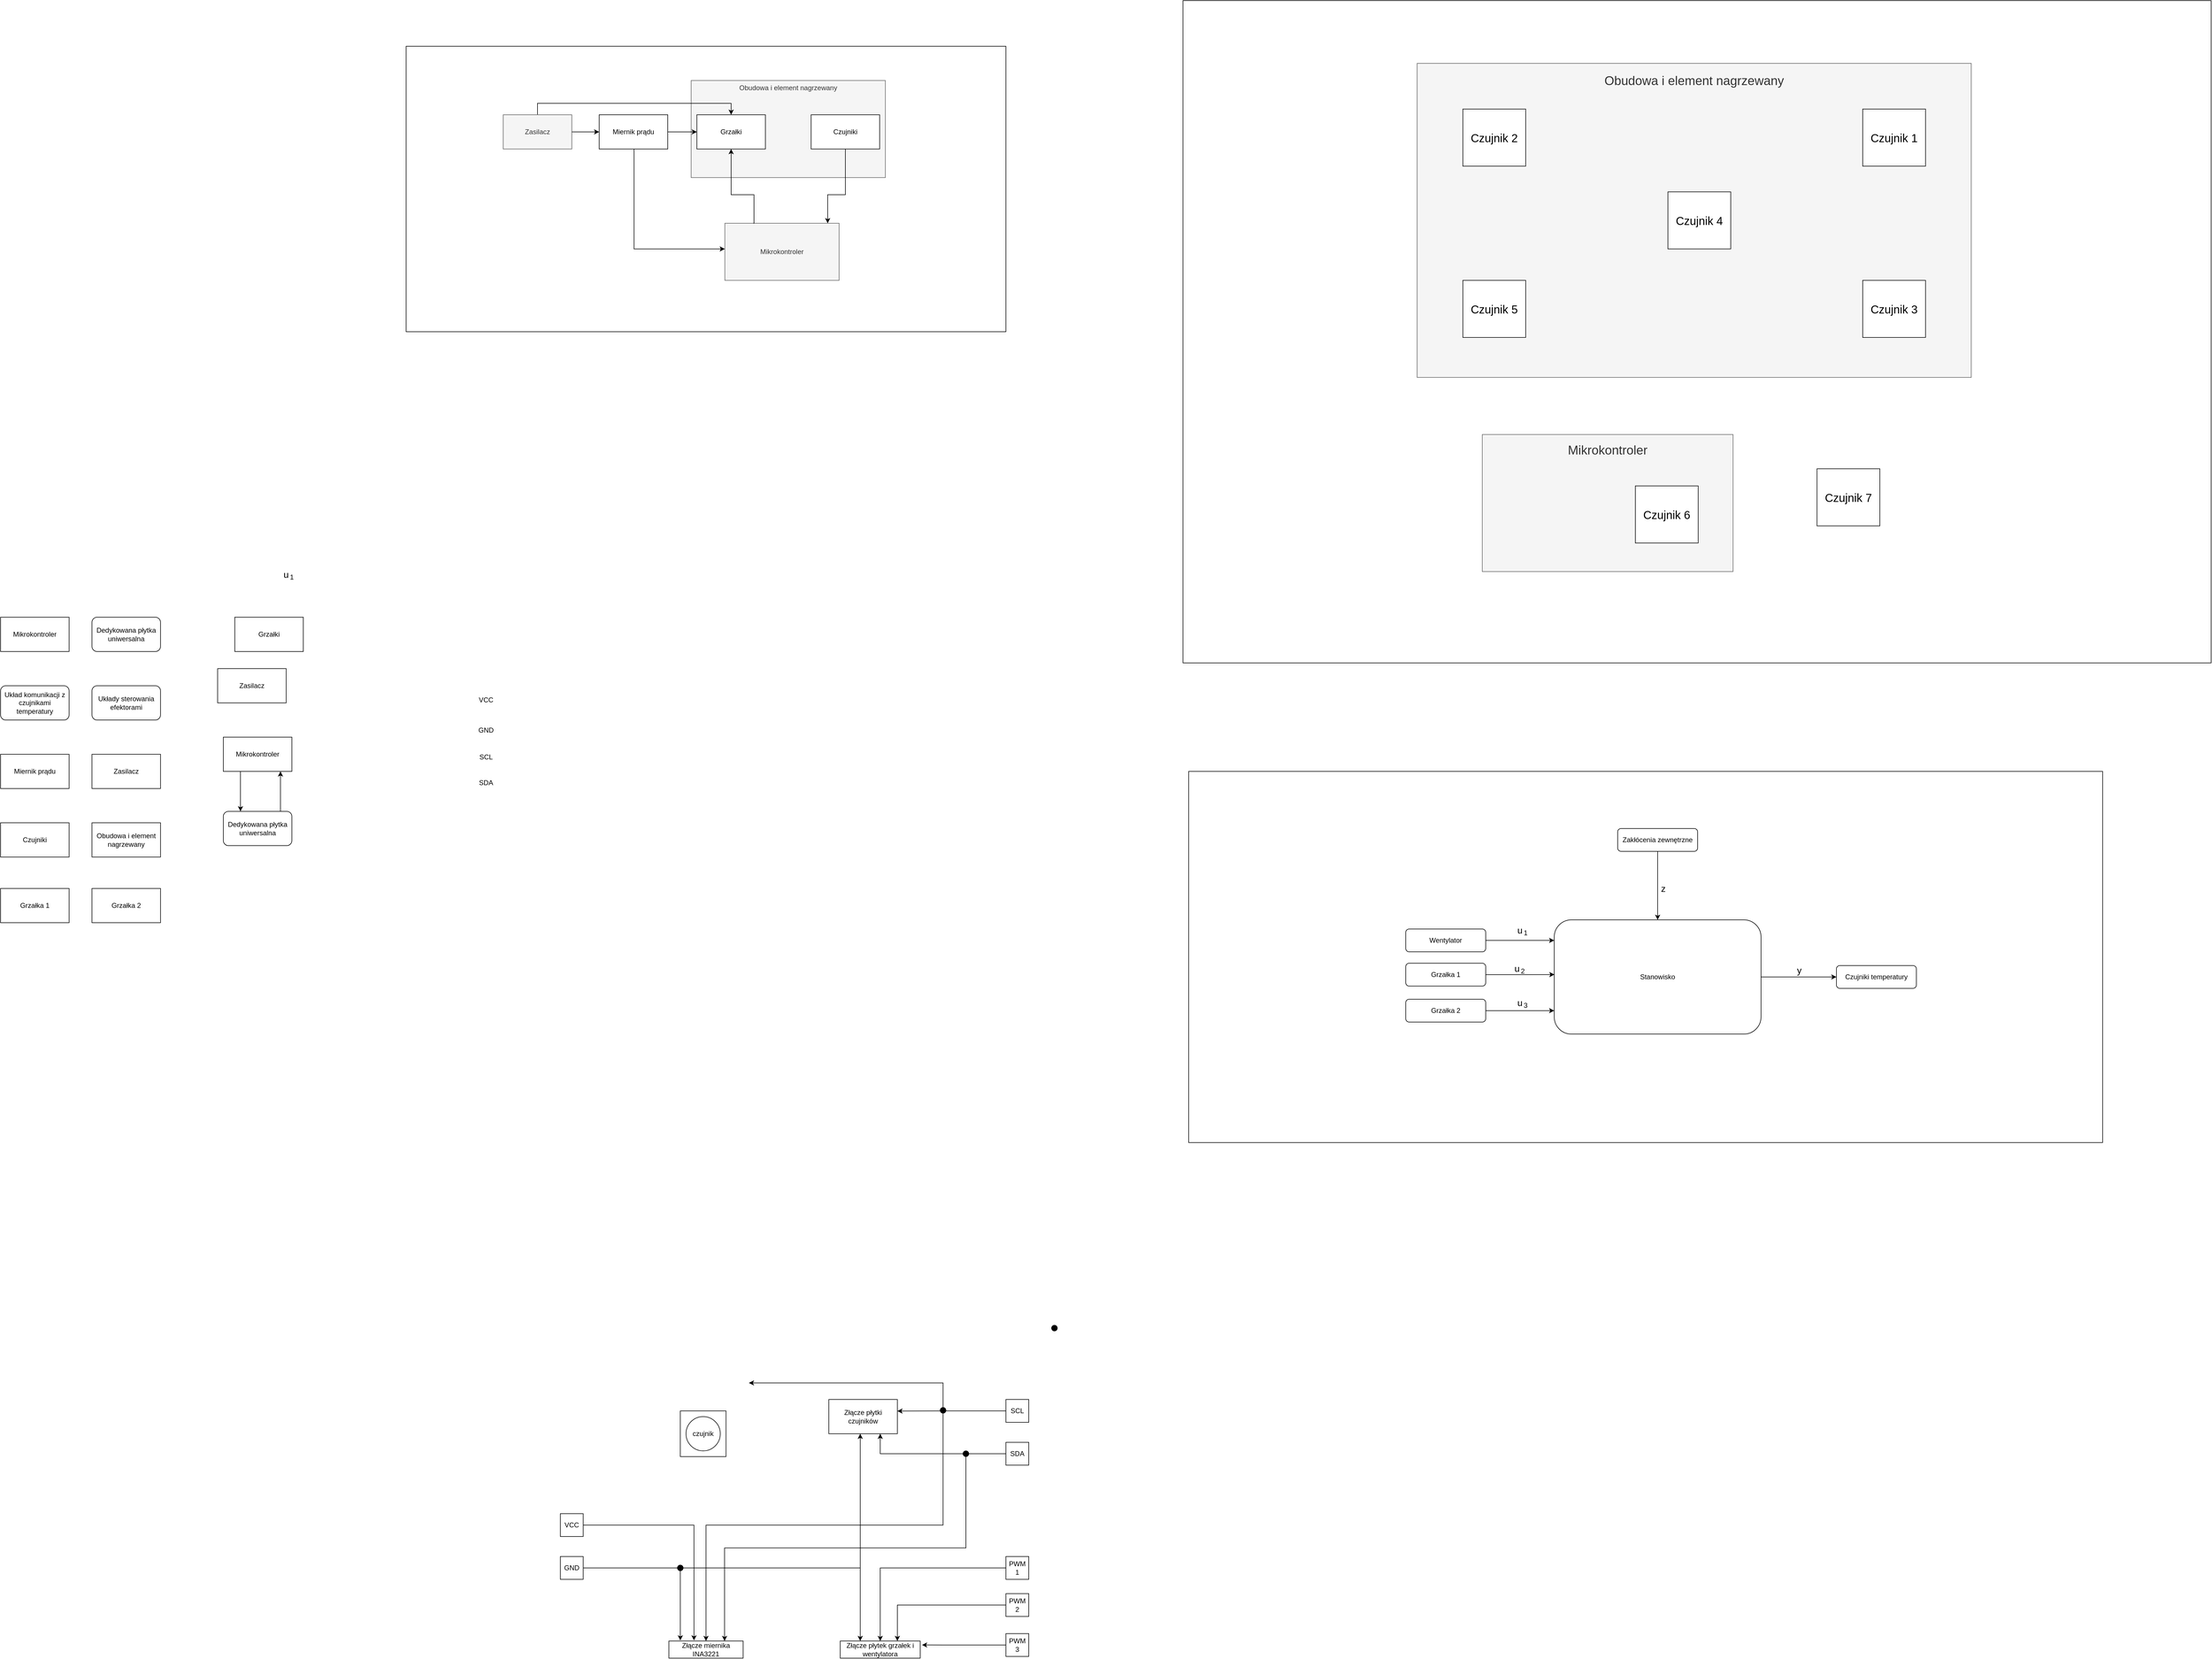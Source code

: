 <mxfile version="24.4.14" type="github">
  <diagram name="Strona-1" id="TVoqLBGjjWDmQXNZdC6m">
    <mxGraphModel dx="1434" dy="1923" grid="1" gridSize="1" guides="1" tooltips="1" connect="1" arrows="1" fold="1" page="1" pageScale="1" pageWidth="827" pageHeight="1169" math="0" shadow="0">
      <root>
        <mxCell id="0" />
        <mxCell id="1" parent="0" />
        <mxCell id="pC0jOW6HphveOgPJ1kEu-1" value="Mikrokontroler" style="rounded=0;whiteSpace=wrap;html=1;" parent="1" vertex="1">
          <mxGeometry x="70" y="80" width="120" height="60" as="geometry" />
        </mxCell>
        <mxCell id="pC0jOW6HphveOgPJ1kEu-2" value="Dedykowana płytka uniwersalna" style="rounded=1;whiteSpace=wrap;html=1;" parent="1" vertex="1">
          <mxGeometry x="230" y="80" width="120" height="60" as="geometry" />
        </mxCell>
        <mxCell id="pC0jOW6HphveOgPJ1kEu-3" value="Układ komunikacji z czujnikami temperatury" style="rounded=1;whiteSpace=wrap;html=1;" parent="1" vertex="1">
          <mxGeometry x="70" y="200" width="120" height="60" as="geometry" />
        </mxCell>
        <mxCell id="pC0jOW6HphveOgPJ1kEu-4" value="Układy sterowania efektorami" style="rounded=1;whiteSpace=wrap;html=1;" parent="1" vertex="1">
          <mxGeometry x="230" y="200" width="120" height="60" as="geometry" />
        </mxCell>
        <mxCell id="pC0jOW6HphveOgPJ1kEu-6" value="Miernik prądu" style="rounded=0;whiteSpace=wrap;html=1;" parent="1" vertex="1">
          <mxGeometry x="70" y="320" width="120" height="60" as="geometry" />
        </mxCell>
        <mxCell id="pC0jOW6HphveOgPJ1kEu-7" value="Zasilacz" style="rounded=0;whiteSpace=wrap;html=1;" parent="1" vertex="1">
          <mxGeometry x="230" y="320" width="120" height="60" as="geometry" />
        </mxCell>
        <mxCell id="pC0jOW6HphveOgPJ1kEu-8" value="Czujniki" style="rounded=0;whiteSpace=wrap;html=1;" parent="1" vertex="1">
          <mxGeometry x="70" y="440" width="120" height="60" as="geometry" />
        </mxCell>
        <mxCell id="pC0jOW6HphveOgPJ1kEu-9" value="Obudowa i element nagrzewany" style="rounded=0;whiteSpace=wrap;html=1;" parent="1" vertex="1">
          <mxGeometry x="230" y="440" width="120" height="60" as="geometry" />
        </mxCell>
        <mxCell id="pC0jOW6HphveOgPJ1kEu-10" value="Grzałka 1" style="rounded=0;whiteSpace=wrap;html=1;" parent="1" vertex="1">
          <mxGeometry x="70" y="555" width="120" height="60" as="geometry" />
        </mxCell>
        <mxCell id="pC0jOW6HphveOgPJ1kEu-11" value="Grzałka 2" style="rounded=0;whiteSpace=wrap;html=1;" parent="1" vertex="1">
          <mxGeometry x="230" y="555" width="120" height="60" as="geometry" />
        </mxCell>
        <mxCell id="pC0jOW6HphveOgPJ1kEu-13" value="Grzałki" style="rounded=0;whiteSpace=wrap;html=1;" parent="1" vertex="1">
          <mxGeometry x="480" y="80" width="120" height="60" as="geometry" />
        </mxCell>
        <mxCell id="pC0jOW6HphveOgPJ1kEu-18" style="edgeStyle=orthogonalEdgeStyle;rounded=0;orthogonalLoop=1;jettySize=auto;html=1;" parent="1" source="pC0jOW6HphveOgPJ1kEu-14" target="pC0jOW6HphveOgPJ1kEu-16" edge="1">
          <mxGeometry relative="1" as="geometry">
            <Array as="points">
              <mxPoint x="490" y="390" />
              <mxPoint x="490" y="390" />
            </Array>
          </mxGeometry>
        </mxCell>
        <mxCell id="pC0jOW6HphveOgPJ1kEu-14" value="Mikrokontroler" style="rounded=0;whiteSpace=wrap;html=1;" parent="1" vertex="1">
          <mxGeometry x="460" y="290" width="120" height="60" as="geometry" />
        </mxCell>
        <mxCell id="pC0jOW6HphveOgPJ1kEu-15" value="Zasilacz" style="rounded=0;whiteSpace=wrap;html=1;" parent="1" vertex="1">
          <mxGeometry x="450" y="170" width="120" height="60" as="geometry" />
        </mxCell>
        <mxCell id="pC0jOW6HphveOgPJ1kEu-16" value="Dedykowana płytka uniwersalna" style="rounded=1;whiteSpace=wrap;html=1;" parent="1" vertex="1">
          <mxGeometry x="460" y="420" width="120" height="60" as="geometry" />
        </mxCell>
        <mxCell id="pC0jOW6HphveOgPJ1kEu-17" style="edgeStyle=orthogonalEdgeStyle;rounded=0;orthogonalLoop=1;jettySize=auto;html=1;" parent="1" source="pC0jOW6HphveOgPJ1kEu-16" target="pC0jOW6HphveOgPJ1kEu-14" edge="1">
          <mxGeometry relative="1" as="geometry">
            <Array as="points">
              <mxPoint x="560" y="380" />
              <mxPoint x="560" y="380" />
            </Array>
          </mxGeometry>
        </mxCell>
        <mxCell id="pC0jOW6HphveOgPJ1kEu-35" value="" style="rounded=0;whiteSpace=wrap;html=1;" parent="1" vertex="1">
          <mxGeometry x="780" y="-920" width="1050" height="500" as="geometry" />
        </mxCell>
        <mxCell id="pC0jOW6HphveOgPJ1kEu-36" value="&lt;div&gt;Obudowa i element nagrzewany&lt;/div&gt;&lt;div&gt;&lt;br&gt;&lt;/div&gt;&lt;div&gt;&lt;br&gt;&lt;/div&gt;&lt;div&gt;&lt;br&gt;&lt;/div&gt;&lt;div&gt;&lt;br&gt;&lt;/div&gt;&lt;div&gt;&lt;br&gt;&lt;/div&gt;&lt;div&gt;&lt;br&gt;&lt;/div&gt;&lt;div&gt;&lt;br&gt;&lt;/div&gt;&lt;div&gt;&lt;br&gt;&lt;/div&gt;&lt;div&gt;&lt;br&gt;&lt;/div&gt;&lt;div&gt;&lt;br&gt;&lt;/div&gt;" style="rounded=0;whiteSpace=wrap;html=1;fillColor=#f5f5f5;fontColor=#333333;strokeColor=#666666;" parent="1" vertex="1">
          <mxGeometry x="1279" y="-860" width="340" height="170" as="geometry" />
        </mxCell>
        <mxCell id="pC0jOW6HphveOgPJ1kEu-37" value="Grzałki" style="rounded=0;whiteSpace=wrap;html=1;" parent="1" vertex="1">
          <mxGeometry x="1289" y="-800" width="120" height="60" as="geometry" />
        </mxCell>
        <mxCell id="pC0jOW6HphveOgPJ1kEu-38" style="edgeStyle=orthogonalEdgeStyle;rounded=0;orthogonalLoop=1;jettySize=auto;html=1;" parent="1" source="pC0jOW6HphveOgPJ1kEu-39" target="pC0jOW6HphveOgPJ1kEu-40" edge="1">
          <mxGeometry relative="1" as="geometry">
            <Array as="points">
              <mxPoint x="1549" y="-660" />
              <mxPoint x="1518" y="-660" />
            </Array>
          </mxGeometry>
        </mxCell>
        <mxCell id="pC0jOW6HphveOgPJ1kEu-39" value="Czujniki" style="rounded=0;whiteSpace=wrap;html=1;" parent="1" vertex="1">
          <mxGeometry x="1489" y="-800" width="120" height="60" as="geometry" />
        </mxCell>
        <mxCell id="pC0jOW6HphveOgPJ1kEu-40" value="Mikrokontroler" style="rounded=0;whiteSpace=wrap;html=1;fillColor=#f5f5f5;fontColor=#333333;strokeColor=#666666;" parent="1" vertex="1">
          <mxGeometry x="1338" y="-610" width="200" height="100" as="geometry" />
        </mxCell>
        <mxCell id="pC0jOW6HphveOgPJ1kEu-41" style="edgeStyle=orthogonalEdgeStyle;rounded=0;orthogonalLoop=1;jettySize=auto;html=1;exitX=0.25;exitY=0;exitDx=0;exitDy=0;" parent="1" source="pC0jOW6HphveOgPJ1kEu-40" edge="1">
          <mxGeometry relative="1" as="geometry">
            <mxPoint x="1389" y="-580" as="sourcePoint" />
            <mxPoint x="1349" y="-740" as="targetPoint" />
            <Array as="points">
              <mxPoint x="1389" y="-660" />
              <mxPoint x="1349" y="-660" />
            </Array>
          </mxGeometry>
        </mxCell>
        <mxCell id="pC0jOW6HphveOgPJ1kEu-42" style="edgeStyle=orthogonalEdgeStyle;rounded=0;orthogonalLoop=1;jettySize=auto;html=1;entryX=0;entryY=0.5;entryDx=0;entryDy=0;" parent="1" source="pC0jOW6HphveOgPJ1kEu-44" target="pC0jOW6HphveOgPJ1kEu-47" edge="1">
          <mxGeometry relative="1" as="geometry" />
        </mxCell>
        <mxCell id="pC0jOW6HphveOgPJ1kEu-43" style="edgeStyle=orthogonalEdgeStyle;rounded=0;orthogonalLoop=1;jettySize=auto;html=1;" parent="1" source="pC0jOW6HphveOgPJ1kEu-44" target="pC0jOW6HphveOgPJ1kEu-37" edge="1">
          <mxGeometry relative="1" as="geometry">
            <Array as="points">
              <mxPoint x="1010" y="-820" />
              <mxPoint x="1349" y="-820" />
            </Array>
          </mxGeometry>
        </mxCell>
        <mxCell id="pC0jOW6HphveOgPJ1kEu-44" value="Zasilacz" style="rounded=0;whiteSpace=wrap;html=1;fillColor=#f5f5f5;fontColor=#333333;strokeColor=#666666;" parent="1" vertex="1">
          <mxGeometry x="950" y="-800" width="120" height="60" as="geometry" />
        </mxCell>
        <mxCell id="pC0jOW6HphveOgPJ1kEu-45" style="edgeStyle=orthogonalEdgeStyle;rounded=0;orthogonalLoop=1;jettySize=auto;html=1;" parent="1" source="pC0jOW6HphveOgPJ1kEu-47" target="pC0jOW6HphveOgPJ1kEu-37" edge="1">
          <mxGeometry relative="1" as="geometry" />
        </mxCell>
        <mxCell id="pC0jOW6HphveOgPJ1kEu-46" style="edgeStyle=orthogonalEdgeStyle;rounded=0;orthogonalLoop=1;jettySize=auto;html=1;" parent="1" source="pC0jOW6HphveOgPJ1kEu-47" edge="1">
          <mxGeometry relative="1" as="geometry">
            <mxPoint x="1338" y="-565" as="targetPoint" />
            <Array as="points">
              <mxPoint x="1179" y="-565" />
            </Array>
          </mxGeometry>
        </mxCell>
        <mxCell id="pC0jOW6HphveOgPJ1kEu-47" value="Miernik prądu" style="rounded=0;whiteSpace=wrap;html=1;" parent="1" vertex="1">
          <mxGeometry x="1118" y="-800" width="120" height="60" as="geometry" />
        </mxCell>
        <mxCell id="pC0jOW6HphveOgPJ1kEu-59" value="" style="rounded=0;whiteSpace=wrap;html=1;" parent="1" vertex="1">
          <mxGeometry x="2140" y="-1000" width="1800" height="1160" as="geometry" />
        </mxCell>
        <mxCell id="pC0jOW6HphveOgPJ1kEu-60" value="&lt;div style=&quot;font-size: 22px;&quot;&gt;Obudowa i element nagrzewany&lt;/div&gt;&lt;div&gt;&lt;br&gt;&lt;/div&gt;&lt;div&gt;&lt;br&gt;&lt;/div&gt;&lt;div&gt;&lt;br&gt;&lt;/div&gt;&lt;div&gt;&lt;br&gt;&lt;/div&gt;&lt;div&gt;&lt;br&gt;&lt;/div&gt;&lt;div&gt;&lt;br&gt;&lt;/div&gt;&lt;div&gt;&lt;br&gt;&lt;/div&gt;&lt;div&gt;&lt;br&gt;&lt;/div&gt;&lt;div&gt;&lt;br&gt;&lt;/div&gt;&lt;div&gt;&lt;br&gt;&lt;/div&gt;&lt;div&gt;&lt;br&gt;&lt;/div&gt;&lt;div&gt;&lt;br&gt;&lt;/div&gt;&lt;div&gt;&lt;br&gt;&lt;/div&gt;&lt;div&gt;&lt;br&gt;&lt;/div&gt;&lt;div&gt;&lt;br&gt;&lt;/div&gt;&lt;div&gt;&lt;br&gt;&lt;/div&gt;&lt;div&gt;&lt;br&gt;&lt;/div&gt;&lt;div&gt;&lt;br&gt;&lt;/div&gt;&lt;div&gt;&lt;br&gt;&lt;/div&gt;&lt;div&gt;&lt;br&gt;&lt;/div&gt;&lt;div&gt;&lt;br&gt;&lt;/div&gt;&lt;div&gt;&lt;br&gt;&lt;/div&gt;&lt;div&gt;&lt;br&gt;&lt;/div&gt;&lt;div&gt;&lt;br&gt;&lt;/div&gt;&lt;div&gt;&lt;br&gt;&lt;/div&gt;&lt;div&gt;&lt;br&gt;&lt;/div&gt;&lt;div&gt;&lt;br&gt;&lt;/div&gt;&lt;div&gt;&lt;br&gt;&lt;/div&gt;&lt;div&gt;&lt;br&gt;&lt;/div&gt;&lt;div&gt;&lt;br&gt;&lt;/div&gt;&lt;div&gt;&lt;br&gt;&lt;/div&gt;&lt;div&gt;&lt;br&gt;&lt;/div&gt;&lt;div&gt;&lt;br&gt;&lt;/div&gt;&lt;div&gt;&lt;br&gt;&lt;/div&gt;" style="rounded=0;whiteSpace=wrap;html=1;fillColor=#f5f5f5;fontColor=#333333;strokeColor=#666666;" parent="1" vertex="1">
          <mxGeometry x="2550" y="-890" width="970" height="550" as="geometry" />
        </mxCell>
        <mxCell id="pC0jOW6HphveOgPJ1kEu-61" value="&lt;font style=&quot;font-size: 20px;&quot;&gt;Czujnik 1&lt;/font&gt;" style="rounded=0;whiteSpace=wrap;html=1;" parent="1" vertex="1">
          <mxGeometry x="3330" y="-810" width="110" height="100" as="geometry" />
        </mxCell>
        <mxCell id="pC0jOW6HphveOgPJ1kEu-62" value="&lt;font style=&quot;font-size: 20px;&quot;&gt;Czujnik 2&lt;/font&gt;" style="rounded=0;whiteSpace=wrap;html=1;" parent="1" vertex="1">
          <mxGeometry x="2630" y="-810" width="110" height="100" as="geometry" />
        </mxCell>
        <mxCell id="pC0jOW6HphveOgPJ1kEu-63" value="&lt;font style=&quot;font-size: 20px;&quot;&gt;Czujnik 3&lt;br&gt;&lt;/font&gt;" style="rounded=0;whiteSpace=wrap;html=1;" parent="1" vertex="1">
          <mxGeometry x="3330" y="-510" width="110" height="100" as="geometry" />
        </mxCell>
        <mxCell id="pC0jOW6HphveOgPJ1kEu-64" value="&lt;font style=&quot;font-size: 20px;&quot;&gt;Czujnik 4&lt;/font&gt;" style="rounded=0;whiteSpace=wrap;html=1;" parent="1" vertex="1">
          <mxGeometry x="2989" y="-665" width="110" height="100" as="geometry" />
        </mxCell>
        <mxCell id="pC0jOW6HphveOgPJ1kEu-65" value="&lt;font style=&quot;font-size: 20px;&quot;&gt;Czujnik 5&lt;/font&gt;" style="rounded=0;whiteSpace=wrap;html=1;" parent="1" vertex="1">
          <mxGeometry x="2630" y="-510" width="110" height="100" as="geometry" />
        </mxCell>
        <mxCell id="pC0jOW6HphveOgPJ1kEu-66" value="&lt;font style=&quot;font-size: 20px;&quot;&gt;Czujnik 7&lt;/font&gt;" style="rounded=0;whiteSpace=wrap;html=1;" parent="1" vertex="1">
          <mxGeometry x="3250" y="-180" width="110" height="100" as="geometry" />
        </mxCell>
        <mxCell id="pC0jOW6HphveOgPJ1kEu-67" value="&lt;div&gt;&lt;font style=&quot;font-size: 22px;&quot;&gt;Mikrokontroler&lt;br&gt;&lt;/font&gt;&lt;/div&gt;&lt;div&gt;&lt;font style=&quot;font-size: 22px;&quot;&gt;&lt;br&gt;&lt;/font&gt;&lt;/div&gt;&lt;div&gt;&lt;font style=&quot;font-size: 22px;&quot;&gt;&lt;br&gt;&lt;/font&gt;&lt;/div&gt;&lt;div&gt;&lt;font style=&quot;font-size: 22px;&quot;&gt;&lt;br&gt;&lt;/font&gt;&lt;/div&gt;&lt;div&gt;&lt;font style=&quot;font-size: 22px;&quot;&gt;&lt;br&gt;&lt;/font&gt;&lt;/div&gt;&lt;div&gt;&lt;font style=&quot;font-size: 22px;&quot;&gt;&lt;br&gt;&lt;/font&gt;&lt;/div&gt;&lt;div&gt;&lt;font style=&quot;font-size: 22px;&quot;&gt;&lt;br&gt;&lt;/font&gt;&lt;/div&gt;&lt;div&gt;&lt;font style=&quot;font-size: 22px;&quot;&gt;&lt;br&gt;&lt;/font&gt;&lt;/div&gt;" style="rounded=0;whiteSpace=wrap;html=1;fillColor=#f5f5f5;fontColor=#333333;strokeColor=#666666;" parent="1" vertex="1">
          <mxGeometry x="2664" y="-240" width="439" height="240" as="geometry" />
        </mxCell>
        <mxCell id="pC0jOW6HphveOgPJ1kEu-68" value="&lt;div&gt;&lt;font style=&quot;font-size: 20px;&quot;&gt;Czujnik 6&lt;/font&gt;&lt;/div&gt;" style="rounded=0;whiteSpace=wrap;html=1;" parent="1" vertex="1">
          <mxGeometry x="2932" y="-150" width="110" height="100" as="geometry" />
        </mxCell>
        <mxCell id="pHqsY_IIVxixsN0j4mrD-13" value="&lt;font style=&quot;font-size: 16px;&quot;&gt;u&lt;/font&gt;" style="text;html=1;align=center;verticalAlign=middle;whiteSpace=wrap;rounded=0;" parent="1" vertex="1">
          <mxGeometry x="540" y="-10" width="60" height="30" as="geometry" />
        </mxCell>
        <mxCell id="pHqsY_IIVxixsN0j4mrD-14" value="1" style="text;html=1;align=center;verticalAlign=middle;whiteSpace=wrap;rounded=0;" parent="1" vertex="1">
          <mxGeometry x="550" y="-5" width="60" height="30" as="geometry" />
        </mxCell>
        <mxCell id="pHqsY_IIVxixsN0j4mrD-23" value="" style="rounded=0;whiteSpace=wrap;html=1;" parent="1" vertex="1">
          <mxGeometry x="2150" y="350" width="1600" height="650" as="geometry" />
        </mxCell>
        <mxCell id="pHqsY_IIVxixsN0j4mrD-24" style="edgeStyle=orthogonalEdgeStyle;rounded=0;orthogonalLoop=1;jettySize=auto;html=1;entryX=0;entryY=0.5;entryDx=0;entryDy=0;" parent="1" source="pHqsY_IIVxixsN0j4mrD-25" target="pHqsY_IIVxixsN0j4mrD-34" edge="1">
          <mxGeometry relative="1" as="geometry" />
        </mxCell>
        <mxCell id="pHqsY_IIVxixsN0j4mrD-25" value="Stanowisko" style="rounded=1;whiteSpace=wrap;html=1;" parent="1" vertex="1">
          <mxGeometry x="2790" y="610" width="362" height="200" as="geometry" />
        </mxCell>
        <mxCell id="pHqsY_IIVxixsN0j4mrD-26" style="edgeStyle=orthogonalEdgeStyle;rounded=0;orthogonalLoop=1;jettySize=auto;html=1;entryX=0;entryY=0.25;entryDx=0;entryDy=0;" parent="1" source="pHqsY_IIVxixsN0j4mrD-27" edge="1">
          <mxGeometry relative="1" as="geometry">
            <mxPoint x="2790" y="646" as="targetPoint" />
          </mxGeometry>
        </mxCell>
        <mxCell id="pHqsY_IIVxixsN0j4mrD-27" value="Wentylator" style="rounded=1;whiteSpace=wrap;html=1;" parent="1" vertex="1">
          <mxGeometry x="2530" y="626" width="140" height="40" as="geometry" />
        </mxCell>
        <mxCell id="pHqsY_IIVxixsN0j4mrD-28" value="Grzałka 1" style="rounded=1;whiteSpace=wrap;html=1;" parent="1" vertex="1">
          <mxGeometry x="2530" y="686" width="140" height="40" as="geometry" />
        </mxCell>
        <mxCell id="pHqsY_IIVxixsN0j4mrD-29" style="edgeStyle=orthogonalEdgeStyle;rounded=0;orthogonalLoop=1;jettySize=auto;html=1;" parent="1" source="pHqsY_IIVxixsN0j4mrD-30" target="pHqsY_IIVxixsN0j4mrD-25" edge="1">
          <mxGeometry relative="1" as="geometry" />
        </mxCell>
        <mxCell id="pHqsY_IIVxixsN0j4mrD-30" value="Zakłócenia zewnętrzne" style="rounded=1;whiteSpace=wrap;html=1;" parent="1" vertex="1">
          <mxGeometry x="2901" y="450" width="140" height="40" as="geometry" />
        </mxCell>
        <mxCell id="pHqsY_IIVxixsN0j4mrD-31" style="edgeStyle=orthogonalEdgeStyle;rounded=0;orthogonalLoop=1;jettySize=auto;html=1;entryX=0.001;entryY=0.704;entryDx=0;entryDy=0;entryPerimeter=0;" parent="1" source="pHqsY_IIVxixsN0j4mrD-28" edge="1">
          <mxGeometry relative="1" as="geometry">
            <mxPoint x="2790.362" y="705.8" as="targetPoint" />
          </mxGeometry>
        </mxCell>
        <mxCell id="pHqsY_IIVxixsN0j4mrD-32" style="edgeStyle=orthogonalEdgeStyle;rounded=0;orthogonalLoop=1;jettySize=auto;html=1;entryX=0;entryY=0.75;entryDx=0;entryDy=0;" parent="1" source="pHqsY_IIVxixsN0j4mrD-33" edge="1">
          <mxGeometry relative="1" as="geometry">
            <mxPoint x="2790" y="769" as="targetPoint" />
          </mxGeometry>
        </mxCell>
        <mxCell id="pHqsY_IIVxixsN0j4mrD-33" value="&lt;div&gt;Grzałka 2&lt;/div&gt;" style="rounded=1;whiteSpace=wrap;html=1;" parent="1" vertex="1">
          <mxGeometry x="2530" y="749" width="140" height="40" as="geometry" />
        </mxCell>
        <mxCell id="pHqsY_IIVxixsN0j4mrD-34" value="Czujniki temperatury" style="rounded=1;whiteSpace=wrap;html=1;" parent="1" vertex="1">
          <mxGeometry x="3284" y="690" width="140" height="40" as="geometry" />
        </mxCell>
        <mxCell id="pHqsY_IIVxixsN0j4mrD-35" value="&lt;font style=&quot;font-size: 16px;&quot;&gt;z&lt;/font&gt;" style="text;html=1;align=center;verticalAlign=middle;whiteSpace=wrap;rounded=0;" parent="1" vertex="1">
          <mxGeometry x="2951" y="540" width="60" height="30" as="geometry" />
        </mxCell>
        <mxCell id="pHqsY_IIVxixsN0j4mrD-36" value="&lt;font style=&quot;font-size: 16px;&quot;&gt;u&lt;/font&gt;" style="text;html=1;align=center;verticalAlign=middle;whiteSpace=wrap;rounded=0;" parent="1" vertex="1">
          <mxGeometry x="2700" y="613" width="60" height="30" as="geometry" />
        </mxCell>
        <mxCell id="pHqsY_IIVxixsN0j4mrD-37" value="1" style="text;html=1;align=center;verticalAlign=middle;whiteSpace=wrap;rounded=0;" parent="1" vertex="1">
          <mxGeometry x="2710" y="618" width="60" height="30" as="geometry" />
        </mxCell>
        <mxCell id="pHqsY_IIVxixsN0j4mrD-38" value="&lt;font style=&quot;font-size: 16px;&quot;&gt;u&lt;/font&gt;" style="text;html=1;align=center;verticalAlign=middle;whiteSpace=wrap;rounded=0;" parent="1" vertex="1">
          <mxGeometry x="2695" y="680" width="60" height="30" as="geometry" />
        </mxCell>
        <mxCell id="pHqsY_IIVxixsN0j4mrD-39" value="2" style="text;html=1;align=center;verticalAlign=middle;whiteSpace=wrap;rounded=0;" parent="1" vertex="1">
          <mxGeometry x="2705" y="685" width="60" height="30" as="geometry" />
        </mxCell>
        <mxCell id="pHqsY_IIVxixsN0j4mrD-40" value="&lt;font style=&quot;font-size: 16px;&quot;&gt;u&lt;/font&gt;" style="text;html=1;align=center;verticalAlign=middle;whiteSpace=wrap;rounded=0;" parent="1" vertex="1">
          <mxGeometry x="2700" y="740" width="60" height="30" as="geometry" />
        </mxCell>
        <mxCell id="pHqsY_IIVxixsN0j4mrD-41" value="3" style="text;html=1;align=center;verticalAlign=middle;whiteSpace=wrap;rounded=0;" parent="1" vertex="1">
          <mxGeometry x="2710" y="745" width="60" height="30" as="geometry" />
        </mxCell>
        <mxCell id="pHqsY_IIVxixsN0j4mrD-42" value="&lt;font style=&quot;font-size: 16px;&quot;&gt;y&lt;/font&gt;" style="text;html=1;align=center;verticalAlign=middle;whiteSpace=wrap;rounded=0;" parent="1" vertex="1">
          <mxGeometry x="3189" y="683" width="60" height="30" as="geometry" />
        </mxCell>
        <mxCell id="pHqsY_IIVxixsN0j4mrD-44" value="SCL" style="text;html=1;align=center;verticalAlign=middle;whiteSpace=wrap;rounded=0;" parent="1" vertex="1">
          <mxGeometry x="890" y="310" width="60" height="30" as="geometry" />
        </mxCell>
        <mxCell id="pHqsY_IIVxixsN0j4mrD-45" value="SDA" style="text;html=1;align=center;verticalAlign=middle;whiteSpace=wrap;rounded=0;" parent="1" vertex="1">
          <mxGeometry x="890" y="355" width="60" height="30" as="geometry" />
        </mxCell>
        <mxCell id="pHqsY_IIVxixsN0j4mrD-46" value="VCC" style="text;html=1;align=center;verticalAlign=middle;whiteSpace=wrap;rounded=0;" parent="1" vertex="1">
          <mxGeometry x="890" y="210" width="60" height="30" as="geometry" />
        </mxCell>
        <mxCell id="pHqsY_IIVxixsN0j4mrD-47" value="GND" style="text;html=1;align=center;verticalAlign=middle;whiteSpace=wrap;rounded=0;" parent="1" vertex="1">
          <mxGeometry x="890" y="263" width="60" height="30" as="geometry" />
        </mxCell>
        <mxCell id="ftrx9jOI1mfJupE6N-4T-10" value="Złącze płytki czujników" style="rounded=0;whiteSpace=wrap;html=1;" vertex="1" parent="1">
          <mxGeometry x="1520" y="1450" width="120" height="60" as="geometry" />
        </mxCell>
        <mxCell id="ftrx9jOI1mfJupE6N-4T-11" value="" style="whiteSpace=wrap;html=1;aspect=fixed;" vertex="1" parent="1">
          <mxGeometry x="1260" y="1470" width="80" height="80" as="geometry" />
        </mxCell>
        <mxCell id="ftrx9jOI1mfJupE6N-4T-12" value="czujnik" style="ellipse;whiteSpace=wrap;html=1;aspect=fixed;" vertex="1" parent="1">
          <mxGeometry x="1270" y="1480" width="60" height="60" as="geometry" />
        </mxCell>
        <mxCell id="ftrx9jOI1mfJupE6N-4T-13" value="Złącze miernika INA3221" style="rounded=0;whiteSpace=wrap;html=1;" vertex="1" parent="1">
          <mxGeometry x="1240" y="1873" width="130" height="30" as="geometry" />
        </mxCell>
        <mxCell id="ftrx9jOI1mfJupE6N-4T-14" value="Złącze płytek grzałek i wentylatora" style="rounded=0;whiteSpace=wrap;html=1;" vertex="1" parent="1">
          <mxGeometry x="1540" y="1873" width="140" height="30" as="geometry" />
        </mxCell>
        <mxCell id="ftrx9jOI1mfJupE6N-4T-24" style="edgeStyle=orthogonalEdgeStyle;rounded=0;orthogonalLoop=1;jettySize=auto;html=1;entryX=0.338;entryY=-0.033;entryDx=0;entryDy=0;entryPerimeter=0;" edge="1" parent="1" source="ftrx9jOI1mfJupE6N-4T-15" target="ftrx9jOI1mfJupE6N-4T-13">
          <mxGeometry relative="1" as="geometry" />
        </mxCell>
        <mxCell id="ftrx9jOI1mfJupE6N-4T-15" value="VCC" style="whiteSpace=wrap;html=1;aspect=fixed;" vertex="1" parent="1">
          <mxGeometry x="1050" y="1650" width="40" height="40" as="geometry" />
        </mxCell>
        <mxCell id="ftrx9jOI1mfJupE6N-4T-23" style="edgeStyle=orthogonalEdgeStyle;rounded=0;orthogonalLoop=1;jettySize=auto;html=1;entryX=0.154;entryY=-0.033;entryDx=0;entryDy=0;entryPerimeter=0;" edge="1" parent="1" source="ftrx9jOI1mfJupE6N-4T-16" target="ftrx9jOI1mfJupE6N-4T-13">
          <mxGeometry relative="1" as="geometry">
            <Array as="points">
              <mxPoint x="1260" y="1745" />
            </Array>
          </mxGeometry>
        </mxCell>
        <mxCell id="ftrx9jOI1mfJupE6N-4T-38" style="edgeStyle=orthogonalEdgeStyle;rounded=0;orthogonalLoop=1;jettySize=auto;html=1;" edge="1" parent="1" source="ftrx9jOI1mfJupE6N-4T-16" target="ftrx9jOI1mfJupE6N-4T-10">
          <mxGeometry relative="1" as="geometry">
            <Array as="points">
              <mxPoint x="1575" y="1745" />
            </Array>
          </mxGeometry>
        </mxCell>
        <mxCell id="ftrx9jOI1mfJupE6N-4T-16" value="GND" style="whiteSpace=wrap;html=1;aspect=fixed;" vertex="1" parent="1">
          <mxGeometry x="1050" y="1725" width="40" height="40" as="geometry" />
        </mxCell>
        <mxCell id="ftrx9jOI1mfJupE6N-4T-25" style="edgeStyle=orthogonalEdgeStyle;rounded=0;orthogonalLoop=1;jettySize=auto;html=1;entryX=0.5;entryY=0;entryDx=0;entryDy=0;" edge="1" parent="1" source="ftrx9jOI1mfJupE6N-4T-17" target="ftrx9jOI1mfJupE6N-4T-13">
          <mxGeometry relative="1" as="geometry">
            <Array as="points">
              <mxPoint x="1720" y="1470" />
              <mxPoint x="1720" y="1670" />
              <mxPoint x="1305" y="1670" />
            </Array>
          </mxGeometry>
        </mxCell>
        <mxCell id="ftrx9jOI1mfJupE6N-4T-17" value="SCL" style="whiteSpace=wrap;html=1;aspect=fixed;" vertex="1" parent="1">
          <mxGeometry x="1830" y="1450" width="40" height="40" as="geometry" />
        </mxCell>
        <mxCell id="ftrx9jOI1mfJupE6N-4T-35" style="edgeStyle=orthogonalEdgeStyle;rounded=0;orthogonalLoop=1;jettySize=auto;html=1;entryX=0.75;entryY=0;entryDx=0;entryDy=0;" edge="1" parent="1" source="ftrx9jOI1mfJupE6N-4T-18" target="ftrx9jOI1mfJupE6N-4T-13">
          <mxGeometry relative="1" as="geometry">
            <Array as="points">
              <mxPoint x="1760" y="1545" />
              <mxPoint x="1760" y="1710" />
              <mxPoint x="1338" y="1710" />
            </Array>
          </mxGeometry>
        </mxCell>
        <mxCell id="ftrx9jOI1mfJupE6N-4T-36" style="edgeStyle=orthogonalEdgeStyle;rounded=0;orthogonalLoop=1;jettySize=auto;html=1;entryX=0.75;entryY=1;entryDx=0;entryDy=0;" edge="1" parent="1" source="ftrx9jOI1mfJupE6N-4T-18" target="ftrx9jOI1mfJupE6N-4T-10">
          <mxGeometry relative="1" as="geometry" />
        </mxCell>
        <mxCell id="ftrx9jOI1mfJupE6N-4T-18" value="SDA" style="whiteSpace=wrap;html=1;aspect=fixed;" vertex="1" parent="1">
          <mxGeometry x="1830" y="1525" width="40" height="40" as="geometry" />
        </mxCell>
        <mxCell id="ftrx9jOI1mfJupE6N-4T-19" value="PWM 1" style="whiteSpace=wrap;html=1;aspect=fixed;" vertex="1" parent="1">
          <mxGeometry x="1830" y="1725" width="40" height="40" as="geometry" />
        </mxCell>
        <mxCell id="ftrx9jOI1mfJupE6N-4T-33" style="edgeStyle=orthogonalEdgeStyle;rounded=0;orthogonalLoop=1;jettySize=auto;html=1;" edge="1" parent="1" source="ftrx9jOI1mfJupE6N-4T-20" target="ftrx9jOI1mfJupE6N-4T-14">
          <mxGeometry relative="1" as="geometry">
            <Array as="points">
              <mxPoint x="1640" y="1810" />
            </Array>
          </mxGeometry>
        </mxCell>
        <mxCell id="ftrx9jOI1mfJupE6N-4T-20" value="PWM 2" style="whiteSpace=wrap;html=1;aspect=fixed;" vertex="1" parent="1">
          <mxGeometry x="1830" y="1790" width="40" height="40" as="geometry" />
        </mxCell>
        <mxCell id="ftrx9jOI1mfJupE6N-4T-34" style="edgeStyle=orthogonalEdgeStyle;rounded=0;orthogonalLoop=1;jettySize=auto;html=1;entryX=1.022;entryY=0.231;entryDx=0;entryDy=0;entryPerimeter=0;" edge="1" parent="1" source="ftrx9jOI1mfJupE6N-4T-21" target="ftrx9jOI1mfJupE6N-4T-14">
          <mxGeometry relative="1" as="geometry" />
        </mxCell>
        <mxCell id="ftrx9jOI1mfJupE6N-4T-21" value="PWM 3" style="whiteSpace=wrap;html=1;aspect=fixed;" vertex="1" parent="1">
          <mxGeometry x="1830" y="1860" width="40" height="40" as="geometry" />
        </mxCell>
        <mxCell id="ftrx9jOI1mfJupE6N-4T-22" style="edgeStyle=orthogonalEdgeStyle;rounded=0;orthogonalLoop=1;jettySize=auto;html=1;entryX=0.25;entryY=0;entryDx=0;entryDy=0;" edge="1" parent="1" source="ftrx9jOI1mfJupE6N-4T-16" target="ftrx9jOI1mfJupE6N-4T-14">
          <mxGeometry relative="1" as="geometry" />
        </mxCell>
        <mxCell id="ftrx9jOI1mfJupE6N-4T-26" style="edgeStyle=orthogonalEdgeStyle;rounded=0;orthogonalLoop=1;jettySize=auto;html=1;entryX=1;entryY=0.337;entryDx=0;entryDy=0;entryPerimeter=0;" edge="1" parent="1" source="ftrx9jOI1mfJupE6N-4T-17" target="ftrx9jOI1mfJupE6N-4T-10">
          <mxGeometry relative="1" as="geometry">
            <Array as="points" />
          </mxGeometry>
        </mxCell>
        <mxCell id="ftrx9jOI1mfJupE6N-4T-27" value="" style="endArrow=classic;html=1;rounded=0;" edge="1" parent="1">
          <mxGeometry width="50" height="50" relative="1" as="geometry">
            <mxPoint x="1720" y="1471" as="sourcePoint" />
            <mxPoint x="1380" y="1421" as="targetPoint" />
            <Array as="points">
              <mxPoint x="1720" y="1421" />
            </Array>
          </mxGeometry>
        </mxCell>
        <mxCell id="ftrx9jOI1mfJupE6N-4T-28" value="" style="ellipse;whiteSpace=wrap;html=1;aspect=fixed;fillColor=#000000;" vertex="1" parent="1">
          <mxGeometry x="1910" y="1320" width="10" height="10" as="geometry" />
        </mxCell>
        <mxCell id="ftrx9jOI1mfJupE6N-4T-29" value="" style="ellipse;whiteSpace=wrap;html=1;aspect=fixed;fillColor=#000000;" vertex="1" parent="1">
          <mxGeometry x="1715" y="1464" width="10" height="10" as="geometry" />
        </mxCell>
        <mxCell id="ftrx9jOI1mfJupE6N-4T-31" value="" style="ellipse;whiteSpace=wrap;html=1;aspect=fixed;fillColor=#000000;" vertex="1" parent="1">
          <mxGeometry x="1255" y="1740" width="10" height="10" as="geometry" />
        </mxCell>
        <mxCell id="ftrx9jOI1mfJupE6N-4T-32" style="edgeStyle=orthogonalEdgeStyle;rounded=0;orthogonalLoop=1;jettySize=auto;html=1;entryX=0.5;entryY=0;entryDx=0;entryDy=0;" edge="1" parent="1" source="ftrx9jOI1mfJupE6N-4T-19" target="ftrx9jOI1mfJupE6N-4T-14">
          <mxGeometry relative="1" as="geometry" />
        </mxCell>
        <mxCell id="ftrx9jOI1mfJupE6N-4T-37" value="" style="ellipse;whiteSpace=wrap;html=1;aspect=fixed;fillColor=#000000;" vertex="1" parent="1">
          <mxGeometry x="1755" y="1540" width="10" height="10" as="geometry" />
        </mxCell>
      </root>
    </mxGraphModel>
  </diagram>
</mxfile>
